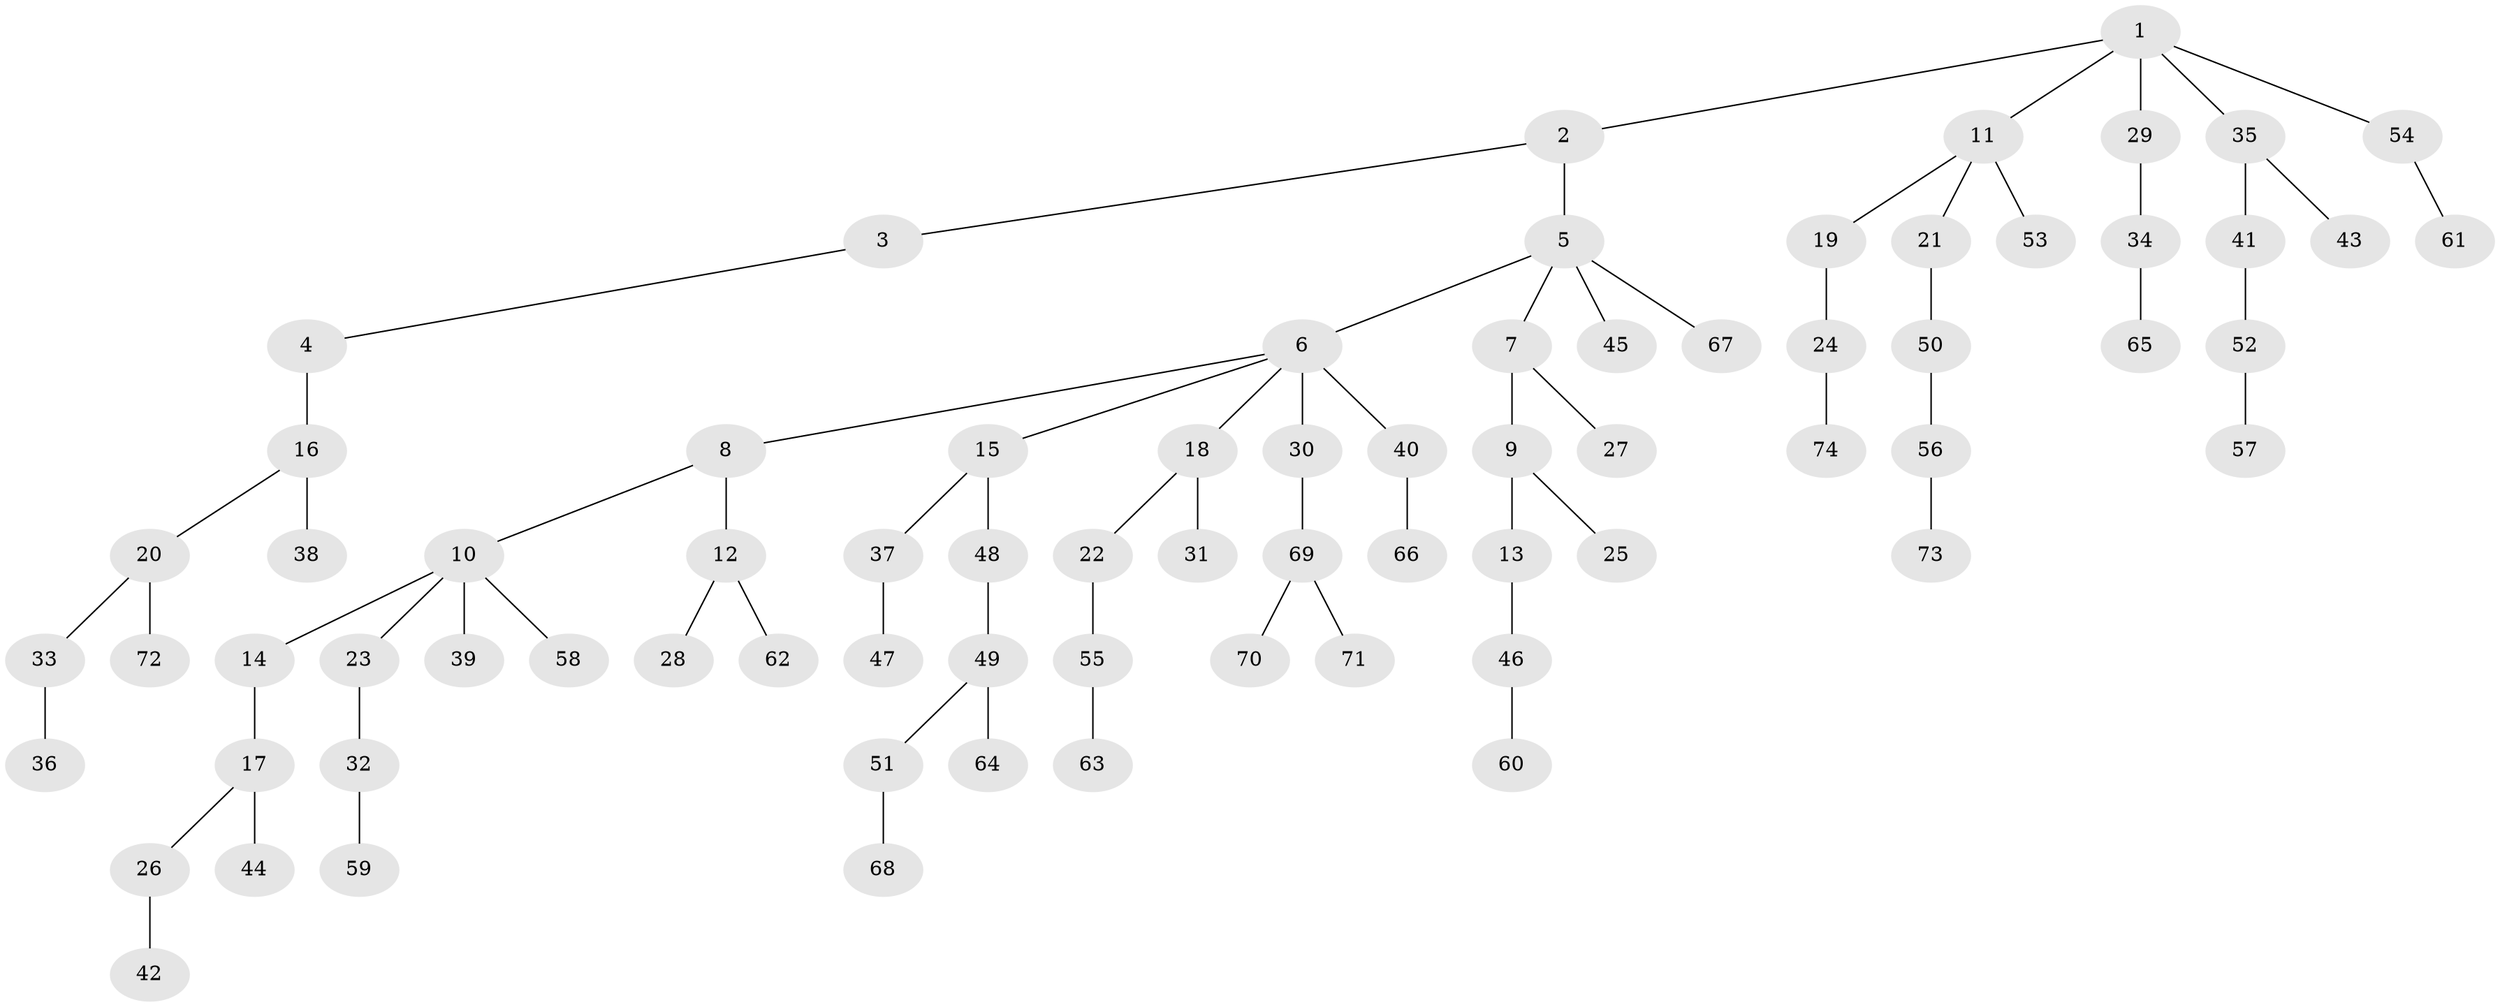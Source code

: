 // original degree distribution, {7: 0.006802721088435374, 5: 0.027210884353741496, 3: 0.16326530612244897, 2: 0.23129251700680273, 8: 0.006802721088435374, 6: 0.013605442176870748, 4: 0.05442176870748299, 1: 0.4965986394557823}
// Generated by graph-tools (version 1.1) at 2025/37/03/09/25 02:37:03]
// undirected, 74 vertices, 73 edges
graph export_dot {
graph [start="1"]
  node [color=gray90,style=filled];
  1;
  2;
  3;
  4;
  5;
  6;
  7;
  8;
  9;
  10;
  11;
  12;
  13;
  14;
  15;
  16;
  17;
  18;
  19;
  20;
  21;
  22;
  23;
  24;
  25;
  26;
  27;
  28;
  29;
  30;
  31;
  32;
  33;
  34;
  35;
  36;
  37;
  38;
  39;
  40;
  41;
  42;
  43;
  44;
  45;
  46;
  47;
  48;
  49;
  50;
  51;
  52;
  53;
  54;
  55;
  56;
  57;
  58;
  59;
  60;
  61;
  62;
  63;
  64;
  65;
  66;
  67;
  68;
  69;
  70;
  71;
  72;
  73;
  74;
  1 -- 2 [weight=1.0];
  1 -- 11 [weight=1.0];
  1 -- 29 [weight=2.0];
  1 -- 35 [weight=1.0];
  1 -- 54 [weight=1.0];
  2 -- 3 [weight=1.0];
  2 -- 5 [weight=1.0];
  3 -- 4 [weight=1.0];
  4 -- 16 [weight=3.0];
  5 -- 6 [weight=1.0];
  5 -- 7 [weight=1.0];
  5 -- 45 [weight=1.0];
  5 -- 67 [weight=1.0];
  6 -- 8 [weight=1.0];
  6 -- 15 [weight=1.0];
  6 -- 18 [weight=1.0];
  6 -- 30 [weight=2.0];
  6 -- 40 [weight=1.0];
  7 -- 9 [weight=1.0];
  7 -- 27 [weight=2.0];
  8 -- 10 [weight=1.0];
  8 -- 12 [weight=2.0];
  9 -- 13 [weight=1.0];
  9 -- 25 [weight=2.0];
  10 -- 14 [weight=1.0];
  10 -- 23 [weight=1.0];
  10 -- 39 [weight=1.0];
  10 -- 58 [weight=1.0];
  11 -- 19 [weight=1.0];
  11 -- 21 [weight=1.0];
  11 -- 53 [weight=1.0];
  12 -- 28 [weight=1.0];
  12 -- 62 [weight=1.0];
  13 -- 46 [weight=1.0];
  14 -- 17 [weight=1.0];
  15 -- 37 [weight=1.0];
  15 -- 48 [weight=1.0];
  16 -- 20 [weight=1.0];
  16 -- 38 [weight=1.0];
  17 -- 26 [weight=1.0];
  17 -- 44 [weight=1.0];
  18 -- 22 [weight=1.0];
  18 -- 31 [weight=1.0];
  19 -- 24 [weight=1.0];
  20 -- 33 [weight=1.0];
  20 -- 72 [weight=1.0];
  21 -- 50 [weight=1.0];
  22 -- 55 [weight=1.0];
  23 -- 32 [weight=1.0];
  24 -- 74 [weight=1.0];
  26 -- 42 [weight=1.0];
  29 -- 34 [weight=1.0];
  30 -- 69 [weight=1.0];
  32 -- 59 [weight=1.0];
  33 -- 36 [weight=2.0];
  34 -- 65 [weight=1.0];
  35 -- 41 [weight=1.0];
  35 -- 43 [weight=1.0];
  37 -- 47 [weight=1.0];
  40 -- 66 [weight=2.0];
  41 -- 52 [weight=1.0];
  46 -- 60 [weight=1.0];
  48 -- 49 [weight=2.0];
  49 -- 51 [weight=1.0];
  49 -- 64 [weight=1.0];
  50 -- 56 [weight=1.0];
  51 -- 68 [weight=1.0];
  52 -- 57 [weight=1.0];
  54 -- 61 [weight=1.0];
  55 -- 63 [weight=1.0];
  56 -- 73 [weight=1.0];
  69 -- 70 [weight=1.0];
  69 -- 71 [weight=1.0];
}
